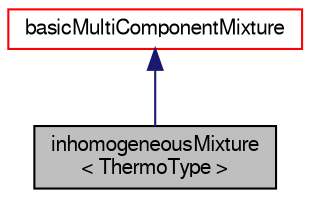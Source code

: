 digraph "inhomogeneousMixture&lt; ThermoType &gt;"
{
  bgcolor="transparent";
  edge [fontname="FreeSans",fontsize="10",labelfontname="FreeSans",labelfontsize="10"];
  node [fontname="FreeSans",fontsize="10",shape=record];
  Node2 [label="inhomogeneousMixture\l\< ThermoType \>",height=0.2,width=0.4,color="black", fillcolor="grey75", style="filled", fontcolor="black"];
  Node3 -> Node2 [dir="back",color="midnightblue",fontsize="10",style="solid",fontname="FreeSans"];
  Node3 [label="basicMultiComponentMixture",height=0.2,width=0.4,color="red",URL="$a30130.html",tooltip="Multi-component mixture. Provides a list of mass fraction fields and helper functions to query mixtur..."];
}
